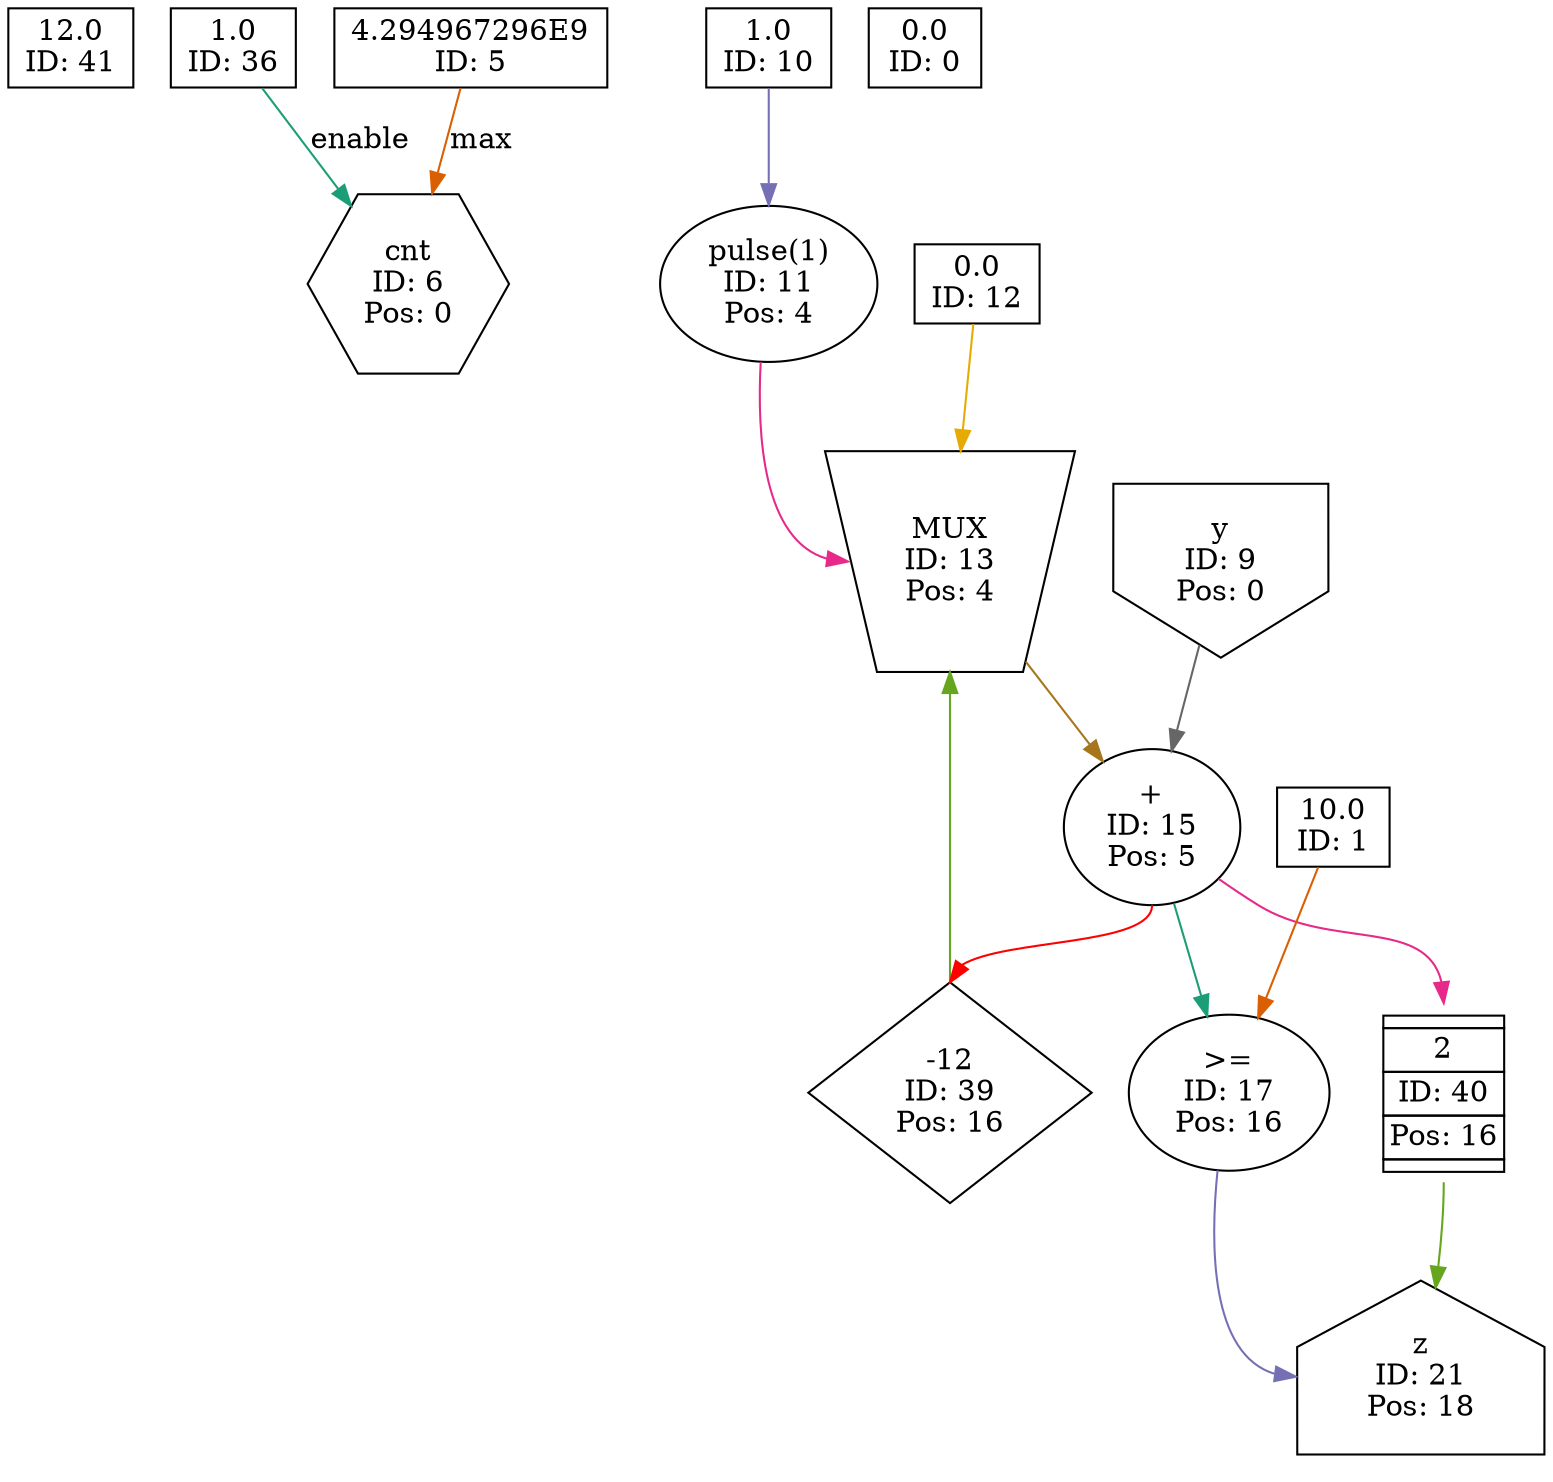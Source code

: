 digraph secondKernel_final{
	NodeConstantRawBits41 [shape=box, label="12.0\nID: 41"];
	NodeConstantRawBits36 [shape=box, label="1.0\nID: 36"];
	NodeConstantRawBits5 [shape=box, label="4.294967296E9\nID: 5"];
	NodeCounter6 [shape=hexagon, label="cnt\nID: 6\nPos: 0"];
	NodeConstantRawBits10 [shape=box, label="1.0\nID: 10"];
	NodePulse11 [label="pulse(1)\nID: 11\nPos: 4"];
	NodeStreamOffset39 [shape=diamond, label="-12\nID: 39\nPos: 16"];
	NodeConstantRawBits12 [shape=box, label="0.0\nID: 12"];
	NodeMux13 [shape=invtrapezium, height=0.5, label="MUX\nID: 13\nPos: 4"];
	NodeInput9 [shape=invhouse, label="y\nID: 9\nPos: 0"];
	NodeAdd15 [label="+\nID: 15\nPos: 5"];
	NodeConstantRawBits1 [shape=box, label="10.0\nID: 1"];
	NodeGte17 [label=">=\nID: 17\nPos: 16"];
	NodeFIFO40 [shape=plaintext, label=<<TABLE BORDER="0" CELLSPACING="0" CELLBORDER="1"> <TR><TD></TD></TR><TR><TD>2</TD></TR><TR><TD>ID: 40</TD></TR> <TR><TD>Pos: 16</TD></TR> <TR><TD></TD></TR> </TABLE>>];
	NodeOutput21 [shape=house, label="z\nID: 21\nPos: 18"];
	NodeConstantRawBits0 [shape=box, label="0.0\nID: 0"];
	NodeConstantRawBits36 -> NodeCounter6[label="enable" color="/dark28/1" photon_data="EDGE,SrcNode:36,SrcNodePort:value"];
	NodeConstantRawBits5 -> NodeCounter6[label="max" color="/dark28/2" photon_data="EDGE,SrcNode:5,SrcNodePort:value"];
	NodeConstantRawBits10 -> NodePulse11[color="/dark28/3" photon_data="EDGE,SrcNode:10,SrcNodePort:value"];
	NodeAdd15 -> NodeStreamOffset39[headport="n" tailport="s" color=red photon_data="EDGE,SrcNode:15,SrcNodePort:result"];
	NodePulse11 -> NodeMux13[headport="w" color="/dark28/4" photon_data="EDGE,SrcNode:11,SrcNodePort:output"];
	NodeStreamOffset39 -> NodeMux13[color="/dark28/5" photon_data="EDGE,SrcNode:39,SrcNodePort:output"];
	NodeConstantRawBits12 -> NodeMux13[color="/dark28/6" photon_data="EDGE,SrcNode:12,SrcNodePort:value"];
	NodeMux13 -> NodeAdd15[color="/dark28/7" photon_data="EDGE,SrcNode:13,SrcNodePort:result"];
	NodeInput9 -> NodeAdd15[color="/dark28/8" photon_data="EDGE,SrcNode:9,SrcNodePort:data"];
	NodeAdd15 -> NodeGte17[color="/dark28/1" photon_data="EDGE,SrcNode:15,SrcNodePort:result"];
	NodeConstantRawBits1 -> NodeGte17[color="/dark28/2" photon_data="EDGE,SrcNode:1,SrcNodePort:value"];
	NodeGte17 -> NodeOutput21[headport="w" color="/dark28/3" ];
	NodeAdd15 -> NodeFIFO40[headport="n" color="/dark28/4" photon_data="EDGE,SrcNode:15,SrcNodePort:result"];
	NodeFIFO40 -> NodeOutput21[tailport="s" color="/dark28/5" photon_data="EDGE,SrcNode:40,SrcNodePort:output"];
}
